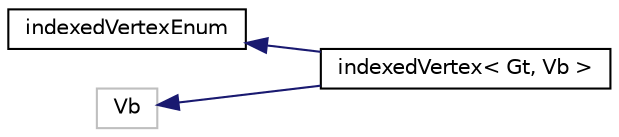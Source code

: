 digraph "Graphical Class Hierarchy"
{
  bgcolor="transparent";
  edge [fontname="Helvetica",fontsize="10",labelfontname="Helvetica",labelfontsize="10"];
  node [fontname="Helvetica",fontsize="10",shape=record];
  rankdir="LR";
  Node1 [label="indexedVertexEnum",height=0.2,width=0.4,color="black",URL="$a01079.html"];
  Node1 -> Node2 [dir="back",color="midnightblue",fontsize="10",style="solid",fontname="Helvetica"];
  Node2 [label="indexedVertex\< Gt, Vb \>",height=0.2,width=0.4,color="black",URL="$a01078.html",tooltip="An indexed form of CGAL::Triangulation_vertex_base_3<K> used to keep track of the Delaunay vertices i..."];
  Node3 [label="Vb",height=0.2,width=0.4,color="grey75"];
  Node3 -> Node2 [dir="back",color="midnightblue",fontsize="10",style="solid",fontname="Helvetica"];
}
